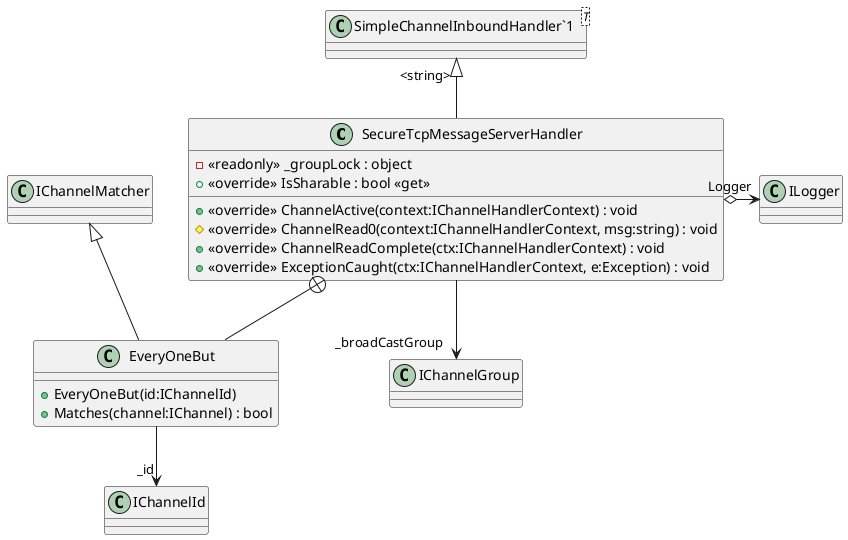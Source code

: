@startuml
class SecureTcpMessageServerHandler {
    - <<readonly>> _groupLock : object
    + <<override>> ChannelActive(context:IChannelHandlerContext) : void
    # <<override>> ChannelRead0(context:IChannelHandlerContext, msg:string) : void
    + <<override>> ChannelReadComplete(ctx:IChannelHandlerContext) : void
    + <<override>> ExceptionCaught(ctx:IChannelHandlerContext, e:Exception) : void
    + <<override>> IsSharable : bool <<get>>
}
class "SimpleChannelInboundHandler`1"<T> {
}
class EveryOneBut {
    + EveryOneBut(id:IChannelId)
    + Matches(channel:IChannel) : bool
}
"SimpleChannelInboundHandler`1" "<string>" <|-- SecureTcpMessageServerHandler
SecureTcpMessageServerHandler o-> "Logger" ILogger
SecureTcpMessageServerHandler --> "_broadCastGroup" IChannelGroup
SecureTcpMessageServerHandler +-- EveryOneBut
IChannelMatcher <|-- EveryOneBut
EveryOneBut --> "_id" IChannelId
@enduml
